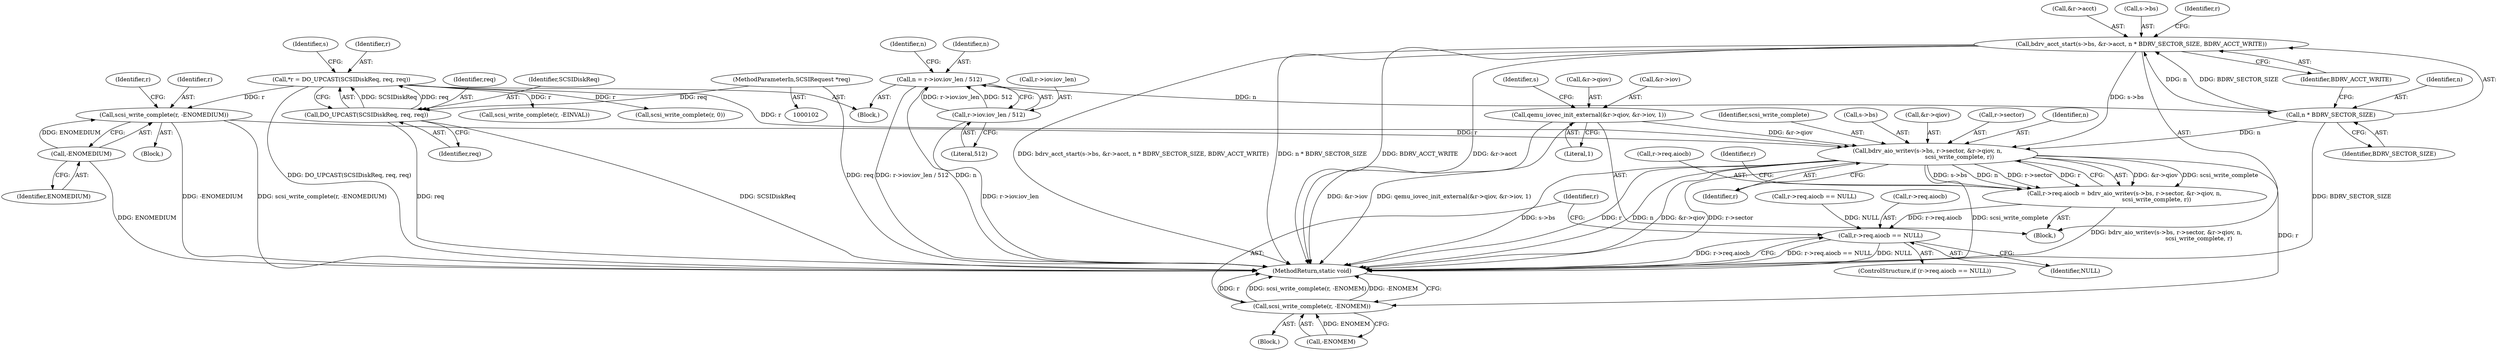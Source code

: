 digraph "0_qemu_103b40f51e4012b3b0ad20f615562a1806d7f49a_2@API" {
"1000199" [label="(Call,bdrv_aio_writev(s->bs, r->sector, &r->qiov, n,\n                                   scsi_write_complete, r))"];
"1000181" [label="(Call,bdrv_acct_start(s->bs, &r->acct, n * BDRV_SECTOR_SIZE, BDRV_ACCT_WRITE))"];
"1000189" [label="(Call,n * BDRV_SECTOR_SIZE)"];
"1000150" [label="(Call,n = r->iov.iov_len / 512)"];
"1000152" [label="(Call,r->iov.iov_len / 512)"];
"1000171" [label="(Call,qemu_iovec_init_external(&r->qiov, &r->iov, 1))"];
"1000167" [label="(Call,scsi_write_complete(r, -ENOMEDIUM))"];
"1000106" [label="(Call,*r = DO_UPCAST(SCSIDiskReq, req, req))"];
"1000108" [label="(Call,DO_UPCAST(SCSIDiskReq, req, req))"];
"1000103" [label="(MethodParameterIn,SCSIRequest *req)"];
"1000169" [label="(Call,-ENOMEDIUM)"];
"1000193" [label="(Call,r->req.aiocb = bdrv_aio_writev(s->bs, r->sector, &r->qiov, n,\n                                   scsi_write_complete, r))"];
"1000214" [label="(Call,r->req.aiocb == NULL)"];
"1000222" [label="(Call,scsi_write_complete(r, -ENOMEM))"];
"1000158" [label="(Literal,512)"];
"1000192" [label="(Identifier,BDRV_ACCT_WRITE)"];
"1000183" [label="(Identifier,s)"];
"1000172" [label="(Call,&r->qiov)"];
"1000185" [label="(Call,&r->acct)"];
"1000169" [label="(Call,-ENOMEDIUM)"];
"1000199" [label="(Call,bdrv_aio_writev(s->bs, r->sector, &r->qiov, n,\n                                   scsi_write_complete, r))"];
"1000174" [label="(Identifier,r)"];
"1000221" [label="(Block,)"];
"1000212" [label="(Identifier,r)"];
"1000106" [label="(Call,*r = DO_UPCAST(SCSIDiskReq, req, req))"];
"1000194" [label="(Call,r->req.aiocb)"];
"1000190" [label="(Identifier,n)"];
"1000211" [label="(Identifier,scsi_write_complete)"];
"1000200" [label="(Call,s->bs)"];
"1000193" [label="(Call,r->req.aiocb = bdrv_aio_writev(s->bs, r->sector, &r->qiov, n,\n                                   scsi_write_complete, r))"];
"1000108" [label="(Call,DO_UPCAST(SCSIDiskReq, req, req))"];
"1000150" [label="(Call,n = r->iov.iov_len / 512)"];
"1000182" [label="(Call,s->bs)"];
"1000222" [label="(Call,scsi_write_complete(r, -ENOMEM))"];
"1000181" [label="(Call,bdrv_acct_start(s->bs, &r->acct, n * BDRV_SECTOR_SIZE, BDRV_ACCT_WRITE))"];
"1000214" [label="(Call,r->req.aiocb == NULL)"];
"1000171" [label="(Call,qemu_iovec_init_external(&r->qiov, &r->iov, 1))"];
"1000191" [label="(Identifier,BDRV_SECTOR_SIZE)"];
"1000231" [label="(MethodReturn,static void)"];
"1000104" [label="(Block,)"];
"1000151" [label="(Identifier,n)"];
"1000111" [label="(Identifier,req)"];
"1000110" [label="(Identifier,req)"];
"1000213" [label="(ControlStructure,if (r->req.aiocb == NULL))"];
"1000168" [label="(Identifier,r)"];
"1000223" [label="(Identifier,r)"];
"1000125" [label="(Call,r->req.aiocb == NULL)"];
"1000107" [label="(Identifier,r)"];
"1000189" [label="(Call,n * BDRV_SECTOR_SIZE)"];
"1000206" [label="(Call,&r->qiov)"];
"1000152" [label="(Call,r->iov.iov_len / 512)"];
"1000153" [label="(Call,r->iov.iov_len)"];
"1000114" [label="(Identifier,s)"];
"1000103" [label="(MethodParameterIn,SCSIRequest *req)"];
"1000161" [label="(Block,)"];
"1000170" [label="(Identifier,ENOMEDIUM)"];
"1000166" [label="(Block,)"];
"1000217" [label="(Identifier,r)"];
"1000224" [label="(Call,-ENOMEM)"];
"1000176" [label="(Call,&r->iov)"];
"1000180" [label="(Literal,1)"];
"1000145" [label="(Call,scsi_write_complete(r, -EINVAL))"];
"1000220" [label="(Identifier,NULL)"];
"1000109" [label="(Identifier,SCSIDiskReq)"];
"1000196" [label="(Identifier,r)"];
"1000203" [label="(Call,r->sector)"];
"1000215" [label="(Call,r->req.aiocb)"];
"1000160" [label="(Identifier,n)"];
"1000167" [label="(Call,scsi_write_complete(r, -ENOMEDIUM))"];
"1000228" [label="(Call,scsi_write_complete(r, 0))"];
"1000210" [label="(Identifier,n)"];
"1000199" -> "1000193"  [label="AST: "];
"1000199" -> "1000212"  [label="CFG: "];
"1000200" -> "1000199"  [label="AST: "];
"1000203" -> "1000199"  [label="AST: "];
"1000206" -> "1000199"  [label="AST: "];
"1000210" -> "1000199"  [label="AST: "];
"1000211" -> "1000199"  [label="AST: "];
"1000212" -> "1000199"  [label="AST: "];
"1000193" -> "1000199"  [label="CFG: "];
"1000199" -> "1000231"  [label="DDG: s->bs"];
"1000199" -> "1000231"  [label="DDG: r"];
"1000199" -> "1000231"  [label="DDG: n"];
"1000199" -> "1000231"  [label="DDG: &r->qiov"];
"1000199" -> "1000231"  [label="DDG: r->sector"];
"1000199" -> "1000231"  [label="DDG: scsi_write_complete"];
"1000199" -> "1000193"  [label="DDG: &r->qiov"];
"1000199" -> "1000193"  [label="DDG: scsi_write_complete"];
"1000199" -> "1000193"  [label="DDG: s->bs"];
"1000199" -> "1000193"  [label="DDG: n"];
"1000199" -> "1000193"  [label="DDG: r->sector"];
"1000199" -> "1000193"  [label="DDG: r"];
"1000181" -> "1000199"  [label="DDG: s->bs"];
"1000171" -> "1000199"  [label="DDG: &r->qiov"];
"1000189" -> "1000199"  [label="DDG: n"];
"1000167" -> "1000199"  [label="DDG: r"];
"1000106" -> "1000199"  [label="DDG: r"];
"1000199" -> "1000222"  [label="DDG: r"];
"1000181" -> "1000161"  [label="AST: "];
"1000181" -> "1000192"  [label="CFG: "];
"1000182" -> "1000181"  [label="AST: "];
"1000185" -> "1000181"  [label="AST: "];
"1000189" -> "1000181"  [label="AST: "];
"1000192" -> "1000181"  [label="AST: "];
"1000196" -> "1000181"  [label="CFG: "];
"1000181" -> "1000231"  [label="DDG: &r->acct"];
"1000181" -> "1000231"  [label="DDG: bdrv_acct_start(s->bs, &r->acct, n * BDRV_SECTOR_SIZE, BDRV_ACCT_WRITE)"];
"1000181" -> "1000231"  [label="DDG: n * BDRV_SECTOR_SIZE"];
"1000181" -> "1000231"  [label="DDG: BDRV_ACCT_WRITE"];
"1000189" -> "1000181"  [label="DDG: n"];
"1000189" -> "1000181"  [label="DDG: BDRV_SECTOR_SIZE"];
"1000189" -> "1000191"  [label="CFG: "];
"1000190" -> "1000189"  [label="AST: "];
"1000191" -> "1000189"  [label="AST: "];
"1000192" -> "1000189"  [label="CFG: "];
"1000189" -> "1000231"  [label="DDG: BDRV_SECTOR_SIZE"];
"1000150" -> "1000189"  [label="DDG: n"];
"1000150" -> "1000104"  [label="AST: "];
"1000150" -> "1000152"  [label="CFG: "];
"1000151" -> "1000150"  [label="AST: "];
"1000152" -> "1000150"  [label="AST: "];
"1000160" -> "1000150"  [label="CFG: "];
"1000150" -> "1000231"  [label="DDG: r->iov.iov_len / 512"];
"1000150" -> "1000231"  [label="DDG: n"];
"1000152" -> "1000150"  [label="DDG: r->iov.iov_len"];
"1000152" -> "1000150"  [label="DDG: 512"];
"1000152" -> "1000158"  [label="CFG: "];
"1000153" -> "1000152"  [label="AST: "];
"1000158" -> "1000152"  [label="AST: "];
"1000152" -> "1000231"  [label="DDG: r->iov.iov_len"];
"1000171" -> "1000161"  [label="AST: "];
"1000171" -> "1000180"  [label="CFG: "];
"1000172" -> "1000171"  [label="AST: "];
"1000176" -> "1000171"  [label="AST: "];
"1000180" -> "1000171"  [label="AST: "];
"1000183" -> "1000171"  [label="CFG: "];
"1000171" -> "1000231"  [label="DDG: &r->iov"];
"1000171" -> "1000231"  [label="DDG: qemu_iovec_init_external(&r->qiov, &r->iov, 1)"];
"1000167" -> "1000166"  [label="AST: "];
"1000167" -> "1000169"  [label="CFG: "];
"1000168" -> "1000167"  [label="AST: "];
"1000169" -> "1000167"  [label="AST: "];
"1000174" -> "1000167"  [label="CFG: "];
"1000167" -> "1000231"  [label="DDG: -ENOMEDIUM"];
"1000167" -> "1000231"  [label="DDG: scsi_write_complete(r, -ENOMEDIUM)"];
"1000106" -> "1000167"  [label="DDG: r"];
"1000169" -> "1000167"  [label="DDG: ENOMEDIUM"];
"1000106" -> "1000104"  [label="AST: "];
"1000106" -> "1000108"  [label="CFG: "];
"1000107" -> "1000106"  [label="AST: "];
"1000108" -> "1000106"  [label="AST: "];
"1000114" -> "1000106"  [label="CFG: "];
"1000106" -> "1000231"  [label="DDG: DO_UPCAST(SCSIDiskReq, req, req)"];
"1000108" -> "1000106"  [label="DDG: SCSIDiskReq"];
"1000108" -> "1000106"  [label="DDG: req"];
"1000106" -> "1000145"  [label="DDG: r"];
"1000106" -> "1000228"  [label="DDG: r"];
"1000108" -> "1000111"  [label="CFG: "];
"1000109" -> "1000108"  [label="AST: "];
"1000110" -> "1000108"  [label="AST: "];
"1000111" -> "1000108"  [label="AST: "];
"1000108" -> "1000231"  [label="DDG: req"];
"1000108" -> "1000231"  [label="DDG: SCSIDiskReq"];
"1000103" -> "1000108"  [label="DDG: req"];
"1000103" -> "1000102"  [label="AST: "];
"1000103" -> "1000231"  [label="DDG: req"];
"1000169" -> "1000170"  [label="CFG: "];
"1000170" -> "1000169"  [label="AST: "];
"1000169" -> "1000231"  [label="DDG: ENOMEDIUM"];
"1000193" -> "1000161"  [label="AST: "];
"1000194" -> "1000193"  [label="AST: "];
"1000217" -> "1000193"  [label="CFG: "];
"1000193" -> "1000231"  [label="DDG: bdrv_aio_writev(s->bs, r->sector, &r->qiov, n,\n                                   scsi_write_complete, r)"];
"1000193" -> "1000214"  [label="DDG: r->req.aiocb"];
"1000214" -> "1000213"  [label="AST: "];
"1000214" -> "1000220"  [label="CFG: "];
"1000215" -> "1000214"  [label="AST: "];
"1000220" -> "1000214"  [label="AST: "];
"1000223" -> "1000214"  [label="CFG: "];
"1000231" -> "1000214"  [label="CFG: "];
"1000214" -> "1000231"  [label="DDG: r->req.aiocb == NULL"];
"1000214" -> "1000231"  [label="DDG: NULL"];
"1000214" -> "1000231"  [label="DDG: r->req.aiocb"];
"1000125" -> "1000214"  [label="DDG: NULL"];
"1000222" -> "1000221"  [label="AST: "];
"1000222" -> "1000224"  [label="CFG: "];
"1000223" -> "1000222"  [label="AST: "];
"1000224" -> "1000222"  [label="AST: "];
"1000231" -> "1000222"  [label="CFG: "];
"1000222" -> "1000231"  [label="DDG: r"];
"1000222" -> "1000231"  [label="DDG: scsi_write_complete(r, -ENOMEM)"];
"1000222" -> "1000231"  [label="DDG: -ENOMEM"];
"1000224" -> "1000222"  [label="DDG: ENOMEM"];
}
